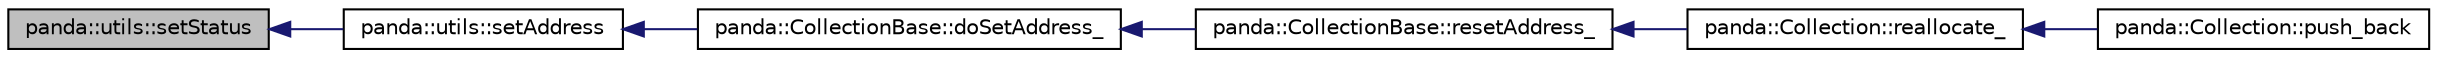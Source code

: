 digraph G
{
  edge [fontname="Helvetica",fontsize="10",labelfontname="Helvetica",labelfontsize="10"];
  node [fontname="Helvetica",fontsize="10",shape=record];
  rankdir=LR;
  Node1 [label="panda::utils::setStatus",height=0.2,width=0.4,color="black", fillcolor="grey75", style="filled" fontcolor="black"];
  Node1 -> Node2 [dir=back,color="midnightblue",fontsize="10",style="solid"];
  Node2 [label="panda::utils::setAddress",height=0.2,width=0.4,color="black", fillcolor="white", style="filled",URL="$namespacepanda_1_1utils.html#abf9c62e588560197c2bae9932e6a6e05",tooltip="Set address."];
  Node2 -> Node3 [dir=back,color="midnightblue",fontsize="10",style="solid"];
  Node3 [label="panda::CollectionBase::doSetAddress_",height=0.2,width=0.4,color="black", fillcolor="white", style="filled",URL="$classpanda_1_1CollectionBase.html#a2bd8c03841337f83ccdb4279ebf1f24d"];
  Node3 -> Node4 [dir=back,color="midnightblue",fontsize="10",style="solid"];
  Node4 [label="panda::CollectionBase::resetAddress_",height=0.2,width=0.4,color="black", fillcolor="white", style="filled",URL="$classpanda_1_1CollectionBase.html#a4d6bc9cc77ee3e29840362826b108b23"];
  Node4 -> Node5 [dir=back,color="midnightblue",fontsize="10",style="solid"];
  Node5 [label="panda::Collection::reallocate_",height=0.2,width=0.4,color="black", fillcolor="white", style="filled",URL="$classpanda_1_1Collection.html#a2187bdc5efe30684f1e9f4db4fe4fb2e"];
  Node5 -> Node6 [dir=back,color="midnightblue",fontsize="10",style="solid"];
  Node6 [label="panda::Collection::push_back",height=0.2,width=0.4,color="black", fillcolor="white", style="filled",URL="$classpanda_1_1Collection.html#a801b74a80bdd197bdfe08a06112bdcee",tooltip="Append an element to the back and resize by 1."];
}
